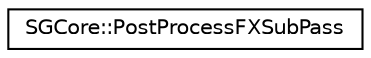 digraph "Graphical Class Hierarchy"
{
 // LATEX_PDF_SIZE
  edge [fontname="Helvetica",fontsize="10",labelfontname="Helvetica",labelfontsize="10"];
  node [fontname="Helvetica",fontsize="10",shape=record];
  rankdir="LR";
  Node0 [label="SGCore::PostProcessFXSubPass",height=0.2,width=0.4,color="black", fillcolor="white", style="filled",URL="$structSGCore_1_1PostProcessFXSubPass.html",tooltip=" "];
}
